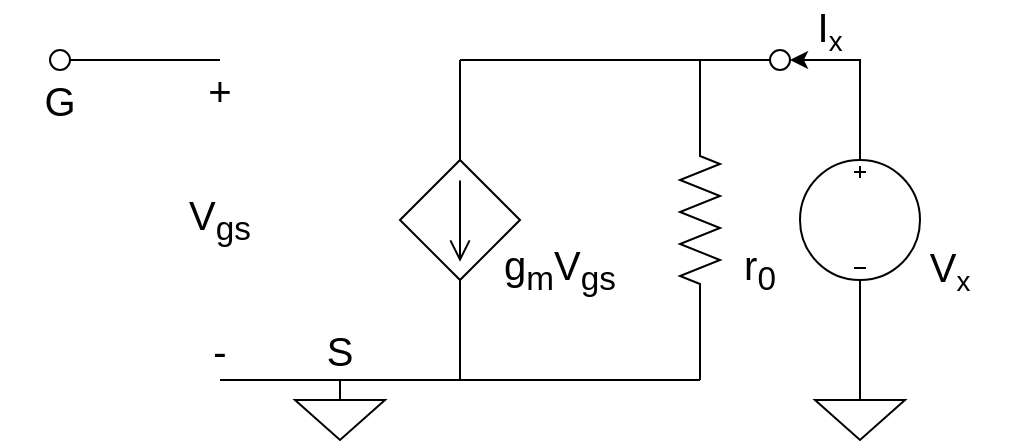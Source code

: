 <mxfile version="24.2.5" type="device">
  <diagram name="第 1 页" id="hn_OxW4G9x7lGUNDEor9">
    <mxGraphModel dx="545" dy="379" grid="1" gridSize="10" guides="1" tooltips="1" connect="1" arrows="1" fold="1" page="1" pageScale="1" pageWidth="827" pageHeight="1169" math="0" shadow="0">
      <root>
        <mxCell id="0" />
        <mxCell id="1" parent="0" />
        <mxCell id="p4pGODzDiZ-9W_2ThR-v-1" value="" style="pointerEvents=1;verticalLabelPosition=bottom;shadow=0;dashed=0;align=center;html=1;verticalAlign=top;shape=mxgraph.electrical.resistors.resistor_2;rotation=90;" vertex="1" parent="1">
          <mxGeometry x="590" y="230" width="100" height="20" as="geometry" />
        </mxCell>
        <mxCell id="p4pGODzDiZ-9W_2ThR-v-2" value="" style="pointerEvents=1;verticalLabelPosition=bottom;shadow=0;dashed=0;align=center;html=1;verticalAlign=top;shape=mxgraph.electrical.signal_sources.source;aspect=fixed;points=[[0.5,0,0],[1,0.5,0],[0.5,1,0],[0,0.5,0]];elSignalType=dc2;elSourceType=dependent;" vertex="1" parent="1">
          <mxGeometry x="490" y="210" width="60" height="60" as="geometry" />
        </mxCell>
        <mxCell id="p4pGODzDiZ-9W_2ThR-v-3" value="" style="endArrow=none;html=1;strokeWidth=1;rounded=0;" edge="1" parent="1">
          <mxGeometry width="100" relative="1" as="geometry">
            <mxPoint x="400" y="320" as="sourcePoint" />
            <mxPoint x="640" y="320" as="targetPoint" />
          </mxGeometry>
        </mxCell>
        <mxCell id="p4pGODzDiZ-9W_2ThR-v-4" value="" style="endArrow=none;html=1;strokeWidth=1;rounded=0;" edge="1" parent="1">
          <mxGeometry width="100" relative="1" as="geometry">
            <mxPoint x="320" y="160" as="sourcePoint" />
            <mxPoint x="400" y="160" as="targetPoint" />
          </mxGeometry>
        </mxCell>
        <mxCell id="p4pGODzDiZ-9W_2ThR-v-5" value="&lt;font style=&quot;font-size: 20px;&quot;&gt;+&lt;/font&gt;" style="text;html=1;align=center;verticalAlign=middle;whiteSpace=wrap;rounded=0;" vertex="1" parent="1">
          <mxGeometry x="370" y="160" width="60" height="30" as="geometry" />
        </mxCell>
        <mxCell id="p4pGODzDiZ-9W_2ThR-v-6" value="&lt;font style=&quot;font-size: 20px;&quot;&gt;-&lt;/font&gt;" style="text;html=1;align=center;verticalAlign=middle;whiteSpace=wrap;rounded=0;" vertex="1" parent="1">
          <mxGeometry x="370" y="290" width="60" height="30" as="geometry" />
        </mxCell>
        <mxCell id="p4pGODzDiZ-9W_2ThR-v-7" value="&lt;font style=&quot;font-size: 20px;&quot;&gt;g&lt;sub&gt;m&lt;/sub&gt;V&lt;sub&gt;gs&lt;/sub&gt;&lt;/font&gt;" style="text;html=1;align=center;verticalAlign=middle;whiteSpace=wrap;rounded=0;" vertex="1" parent="1">
          <mxGeometry x="540" y="250" width="60" height="30" as="geometry" />
        </mxCell>
        <mxCell id="p4pGODzDiZ-9W_2ThR-v-8" value="&lt;span style=&quot;font-size: 20px;&quot;&gt;r&lt;sub&gt;0&lt;/sub&gt;&lt;/span&gt;" style="text;html=1;align=center;verticalAlign=middle;whiteSpace=wrap;rounded=0;" vertex="1" parent="1">
          <mxGeometry x="640" y="250" width="60" height="30" as="geometry" />
        </mxCell>
        <mxCell id="p4pGODzDiZ-9W_2ThR-v-9" value="" style="endArrow=none;html=1;strokeWidth=1;rounded=0;entryX=0.5;entryY=1;entryDx=0;entryDy=0;entryPerimeter=0;" edge="1" parent="1" target="p4pGODzDiZ-9W_2ThR-v-2">
          <mxGeometry width="100" relative="1" as="geometry">
            <mxPoint x="520" y="320" as="sourcePoint" />
            <mxPoint x="490" y="230" as="targetPoint" />
          </mxGeometry>
        </mxCell>
        <mxCell id="p4pGODzDiZ-9W_2ThR-v-10" value="" style="endArrow=none;html=1;strokeWidth=1;rounded=0;entryX=1;entryY=0.5;entryDx=0;entryDy=0;entryPerimeter=0;" edge="1" parent="1" target="p4pGODzDiZ-9W_2ThR-v-1">
          <mxGeometry width="100" relative="1" as="geometry">
            <mxPoint x="640" y="320" as="sourcePoint" />
            <mxPoint x="490" y="230" as="targetPoint" />
          </mxGeometry>
        </mxCell>
        <mxCell id="p4pGODzDiZ-9W_2ThR-v-11" value="" style="endArrow=none;html=1;strokeWidth=1;rounded=0;" edge="1" parent="1">
          <mxGeometry width="100" relative="1" as="geometry">
            <mxPoint x="680" y="160" as="sourcePoint" />
            <mxPoint x="520" y="160" as="targetPoint" />
          </mxGeometry>
        </mxCell>
        <mxCell id="p4pGODzDiZ-9W_2ThR-v-12" value="" style="endArrow=none;html=1;strokeWidth=1;rounded=0;exitX=0.5;exitY=0;exitDx=0;exitDy=0;exitPerimeter=0;" edge="1" parent="1" source="p4pGODzDiZ-9W_2ThR-v-2">
          <mxGeometry width="100" relative="1" as="geometry">
            <mxPoint x="390" y="230" as="sourcePoint" />
            <mxPoint x="520" y="160" as="targetPoint" />
          </mxGeometry>
        </mxCell>
        <mxCell id="p4pGODzDiZ-9W_2ThR-v-13" value="" style="endArrow=none;html=1;strokeWidth=1;rounded=0;entryX=0;entryY=0.5;entryDx=0;entryDy=0;entryPerimeter=0;" edge="1" parent="1" target="p4pGODzDiZ-9W_2ThR-v-1">
          <mxGeometry width="100" relative="1" as="geometry">
            <mxPoint x="640" y="160" as="sourcePoint" />
            <mxPoint x="490" y="230" as="targetPoint" />
          </mxGeometry>
        </mxCell>
        <mxCell id="p4pGODzDiZ-9W_2ThR-v-14" value="" style="verticalLabelPosition=bottom;shadow=0;dashed=0;align=center;html=1;verticalAlign=top;strokeWidth=1;shape=ellipse;" vertex="1" parent="1">
          <mxGeometry x="675" y="155" width="10" height="10" as="geometry" />
        </mxCell>
        <mxCell id="p4pGODzDiZ-9W_2ThR-v-15" value="" style="verticalLabelPosition=bottom;shadow=0;dashed=0;align=center;html=1;verticalAlign=top;strokeWidth=1;shape=ellipse;" vertex="1" parent="1">
          <mxGeometry x="315" y="155" width="10" height="10" as="geometry" />
        </mxCell>
        <mxCell id="p4pGODzDiZ-9W_2ThR-v-16" value="&lt;font style=&quot;font-size: 20px;&quot;&gt;G&lt;/font&gt;" style="text;html=1;align=center;verticalAlign=middle;whiteSpace=wrap;rounded=0;" vertex="1" parent="1">
          <mxGeometry x="290" y="165" width="60" height="30" as="geometry" />
        </mxCell>
        <mxCell id="p4pGODzDiZ-9W_2ThR-v-17" value="&lt;font style=&quot;font-size: 20px;&quot;&gt;S&lt;/font&gt;" style="text;html=1;align=center;verticalAlign=middle;whiteSpace=wrap;rounded=0;" vertex="1" parent="1">
          <mxGeometry x="430" y="290" width="60" height="30" as="geometry" />
        </mxCell>
        <mxCell id="p4pGODzDiZ-9W_2ThR-v-18" value="&lt;font style=&quot;font-size: 20px;&quot;&gt;V&lt;sub&gt;gs&lt;/sub&gt;&lt;/font&gt;" style="text;html=1;align=center;verticalAlign=middle;whiteSpace=wrap;rounded=0;" vertex="1" parent="1">
          <mxGeometry x="370" y="225" width="60" height="30" as="geometry" />
        </mxCell>
        <mxCell id="p4pGODzDiZ-9W_2ThR-v-19" value="" style="pointerEvents=1;verticalLabelPosition=bottom;shadow=0;dashed=0;align=center;html=1;verticalAlign=top;shape=mxgraph.electrical.signal_sources.signal_ground;" vertex="1" parent="1">
          <mxGeometry x="437.5" y="320" width="45" height="30" as="geometry" />
        </mxCell>
        <mxCell id="p4pGODzDiZ-9W_2ThR-v-20" value="&lt;font style=&quot;font-size: 20px;&quot;&gt;V&lt;/font&gt;&lt;font style=&quot;font-size: 16.667px;&quot;&gt;&lt;sub&gt;x&lt;/sub&gt;&lt;/font&gt;" style="text;html=1;align=center;verticalAlign=middle;whiteSpace=wrap;rounded=0;" vertex="1" parent="1">
          <mxGeometry x="735" y="250" width="60" height="30" as="geometry" />
        </mxCell>
        <mxCell id="p4pGODzDiZ-9W_2ThR-v-21" value="&lt;font style=&quot;font-size: 20px;&quot;&gt;I&lt;/font&gt;&lt;font style=&quot;font-size: 16.667px;&quot;&gt;&lt;sub&gt;x&lt;/sub&gt;&lt;/font&gt;" style="text;html=1;align=center;verticalAlign=middle;whiteSpace=wrap;rounded=0;" vertex="1" parent="1">
          <mxGeometry x="675" y="130" width="60" height="30" as="geometry" />
        </mxCell>
        <mxCell id="p4pGODzDiZ-9W_2ThR-v-22" value="" style="pointerEvents=1;verticalLabelPosition=bottom;shadow=0;dashed=0;align=center;html=1;verticalAlign=top;shape=mxgraph.electrical.signal_sources.source;aspect=fixed;points=[[0.5,0,0],[1,0.5,0],[0.5,1,0],[0,0.5,0]];elSignalType=dc3;" vertex="1" parent="1">
          <mxGeometry x="690" y="210" width="60" height="60" as="geometry" />
        </mxCell>
        <mxCell id="p4pGODzDiZ-9W_2ThR-v-24" value="" style="pointerEvents=1;verticalLabelPosition=bottom;shadow=0;dashed=0;align=center;html=1;verticalAlign=top;shape=mxgraph.electrical.signal_sources.signal_ground;" vertex="1" parent="1">
          <mxGeometry x="697.5" y="320" width="45" height="30" as="geometry" />
        </mxCell>
        <mxCell id="p4pGODzDiZ-9W_2ThR-v-25" value="" style="endArrow=none;html=1;strokeWidth=1;rounded=0;entryX=0.5;entryY=0;entryDx=0;entryDy=0;entryPerimeter=0;exitX=0.5;exitY=1;exitDx=0;exitDy=0;exitPerimeter=0;" edge="1" parent="1" source="p4pGODzDiZ-9W_2ThR-v-22" target="p4pGODzDiZ-9W_2ThR-v-24">
          <mxGeometry width="100" relative="1" as="geometry">
            <mxPoint x="510" y="300" as="sourcePoint" />
            <mxPoint x="610" y="300" as="targetPoint" />
          </mxGeometry>
        </mxCell>
        <mxCell id="p4pGODzDiZ-9W_2ThR-v-26" value="" style="endArrow=classic;html=1;rounded=0;exitX=0.5;exitY=0;exitDx=0;exitDy=0;exitPerimeter=0;entryX=1;entryY=0.5;entryDx=0;entryDy=0;" edge="1" parent="1" source="p4pGODzDiZ-9W_2ThR-v-22" target="p4pGODzDiZ-9W_2ThR-v-14">
          <mxGeometry width="50" height="50" relative="1" as="geometry">
            <mxPoint x="530" y="320" as="sourcePoint" />
            <mxPoint x="580" y="270" as="targetPoint" />
            <Array as="points">
              <mxPoint x="720" y="160" />
            </Array>
          </mxGeometry>
        </mxCell>
      </root>
    </mxGraphModel>
  </diagram>
</mxfile>
